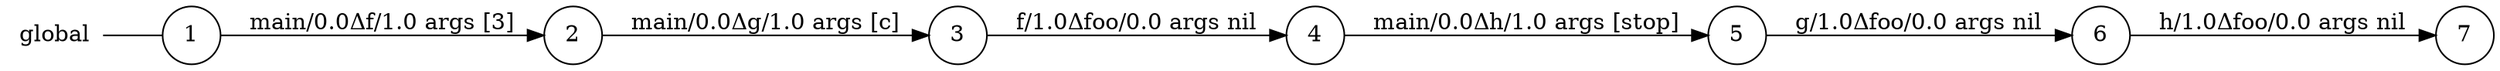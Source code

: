 digraph global {
	rankdir="LR";
	n_0 [label="global", shape="plaintext"];
	n_1 [id="3", shape=circle, label="3"];
	n_2 [id="6", shape=circle, label="6"];
	n_3 [id="4", shape=circle, label="4"];
	n_4 [id="5", shape=circle, label="5"];
	n_5 [id="2", shape=circle, label="2"];
	n_6 [id="7", shape=circle, label="7"];
	n_7 [id="1", shape=circle, label="1"];
	n_0 -> n_7 [arrowhead=none];

	n_4 -> n_2 [id="[$e|4]", label="g/1.0Δfoo/0.0 args nil"];
	n_3 -> n_4 [id="[$e|3]", label="main/0.0Δh/1.0 args [stop]"];
	n_2 -> n_6 [id="[$e|5]", label="h/1.0Δfoo/0.0 args nil"];
	n_1 -> n_3 [id="[$e|2]", label="f/1.0Δfoo/0.0 args nil"];
	n_5 -> n_1 [id="[$e|1]", label="main/0.0Δg/1.0 args [c]"];
	n_7 -> n_5 [id="[$e|0]", label="main/0.0Δf/1.0 args [3]"];
}

